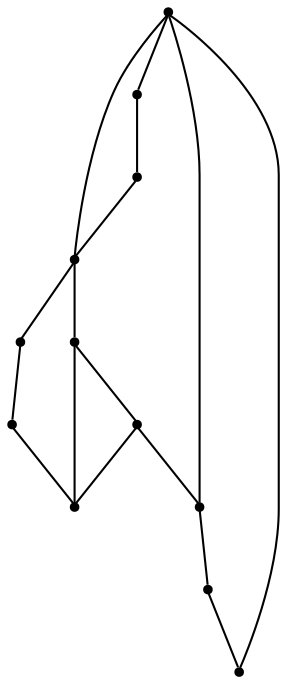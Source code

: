graph {
  node [shape=point,comment="{\"directed\":false,\"doi\":\"10.1007/978-3-540-70904-6_31\",\"figure\":\"4 (1)\"}"]

  v0 [pos="609.0174395893896,1608.8869836595331"]
  v1 [pos="428.38489734738374,1656.177626715767"]
  v2 [pos="561.0043422965116,1428.1526671515576"]
  v3 [pos="495.2212890625,1410.0109842088495"]
  v4 [pos="380.37388263081397,1476.1890835232211"]
  v5 [pos="429.9143350290698,1427.1318223741328"]
  v6 [pos="627.1958507449128,1543.0473751491977"]
  v7 [pos="610.0707621729651,1477.8536266750766"]
  v8 [pos="560.3927802507267,1657.3994742499467"]
  v9 [pos="494.13566269985466,1674.5203442043737"]
  v10 [pos="379.7622887899709,1608.173444535998"]
  v11 [pos="362.63619867369187,1543.047375149198"]

  v0 -- v1 [id="-1",pos="609.0174395893896,1608.8869836595331 513.312136627907,1611.6443104214147 512.3661700581396,1603.6193317837194 428.38489734738374,1656.177626715767"]
  v2 -- v0 [id="-2",pos="561.0043422965116,1428.1526671515576 532.6740552325581,1531.2317636277949 531.8697674418604,1531.973467932808 609.0174395893896,1608.8869836595331"]
  v3 -- v4 [id="-3",pos="495.2212890625,1410.0109842088495 406.60893895348835,1401.9109831915969 405.9171420784884,1402.1359231736933 380.37388263081397,1476.1890835232211"]
  v1 -- v5 [id="-4",pos="428.38489734738374,1656.177626715767 470.65423328488373,1537.9151132371699 470.65423328488373,1537.9151132371699 429.9143350290698,1427.1318223741328"]
  v6 -- v0 [id="-5",pos="627.1958507449128,1543.0473751491977 609.0174395893896,1608.8869836595331 609.0174395893896,1608.8869836595331 609.0174395893896,1608.8869836595331"]
  v7 -- v6 [id="-6",pos="610.0707621729651,1477.8536266750766 627.1958507449128,1543.0473751491977 627.1958507449128,1543.0473751491977 627.1958507449128,1543.0473751491977"]
  v11 -- v4 [id="-7",pos="362.63619867369187,1543.047375149198 380.37388263081397,1476.1890835232211 380.37388263081397,1476.1890835232211 380.37388263081397,1476.1890835232211"]
  v0 -- v8 [id="-8",pos="609.0174395893896,1608.8869836595331 560.3927802507267,1657.3994742499467 560.3927802507267,1657.3994742499467 560.3927802507267,1657.3994742499467"]
  v2 -- v7 [id="-9",pos="561.0043422965116,1428.1526671515576 610.0707621729651,1477.8536266750766 610.0707621729651,1477.8536266750766 610.0707621729651,1477.8536266750766"]
  v8 -- v9 [id="-10",pos="560.3927802507267,1657.3994742499467 494.13566269985466,1674.5203442043737 494.13566269985466,1674.5203442043737 494.13566269985466,1674.5203442043737"]
  v3 -- v2 [id="-11",pos="495.2212890625,1410.0109842088495 561.0043422965116,1428.1526671515576 561.0043422965116,1428.1526671515576 561.0043422965116,1428.1526671515576"]
  v9 -- v1 [id="-12",pos="494.13566269985466,1674.5203442043737 428.38489734738374,1656.177626715767 428.38489734738374,1656.177626715767 428.38489734738374,1656.177626715767"]
  v5 -- v3 [id="-13",pos="429.9143350290698,1427.1318223741328 495.2212890625,1410.0109842088495 495.2212890625,1410.0109842088495 495.2212890625,1410.0109842088495"]
  v1 -- v10 [id="-15",pos="428.38489734738374,1656.177626715767 379.7622887899709,1608.173444535998 379.7622887899709,1608.173444535998 379.7622887899709,1608.173444535998"]
  v4 -- v5 [id="-16",pos="380.37388263081397,1476.1890835232211 429.9143350290698,1427.1318223741328 429.9143350290698,1427.1318223741328 429.9143350290698,1427.1318223741328"]
  v10 -- v11 [id="-17",pos="379.7622887899709,1608.173444535998 362.63619867369187,1543.047375149198 362.63619867369187,1543.047375149198 362.63619867369187,1543.047375149198"]
}